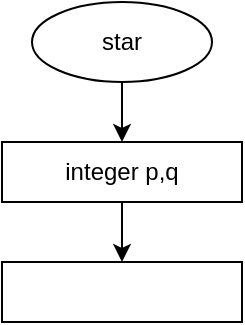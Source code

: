 <mxfile>
    <diagram id="rhSHPV2xaU6qeTQ1OkY4" name="Page-1">
        <mxGraphModel dx="650" dy="272" grid="1" gridSize="10" guides="1" tooltips="1" connect="1" arrows="1" fold="1" page="1" pageScale="1" pageWidth="850" pageHeight="1100" math="0" shadow="0">
            <root>
                <mxCell id="0"/>
                <mxCell id="1" parent="0"/>
                <mxCell id="4" value="" style="edgeStyle=none;html=1;" edge="1" parent="1" source="2" target="3">
                    <mxGeometry relative="1" as="geometry"/>
                </mxCell>
                <mxCell id="2" value="star" style="ellipse;whiteSpace=wrap;html=1;" vertex="1" parent="1">
                    <mxGeometry x="270" y="10" width="90" height="40" as="geometry"/>
                </mxCell>
                <mxCell id="6" value="" style="edgeStyle=none;html=1;" edge="1" parent="1" source="3" target="5">
                    <mxGeometry relative="1" as="geometry"/>
                </mxCell>
                <mxCell id="3" value="integer p,q" style="whiteSpace=wrap;html=1;" vertex="1" parent="1">
                    <mxGeometry x="255" y="80" width="120" height="30" as="geometry"/>
                </mxCell>
                <mxCell id="5" value="" style="whiteSpace=wrap;html=1;" vertex="1" parent="1">
                    <mxGeometry x="255" y="140" width="120" height="30" as="geometry"/>
                </mxCell>
            </root>
        </mxGraphModel>
    </diagram>
</mxfile>